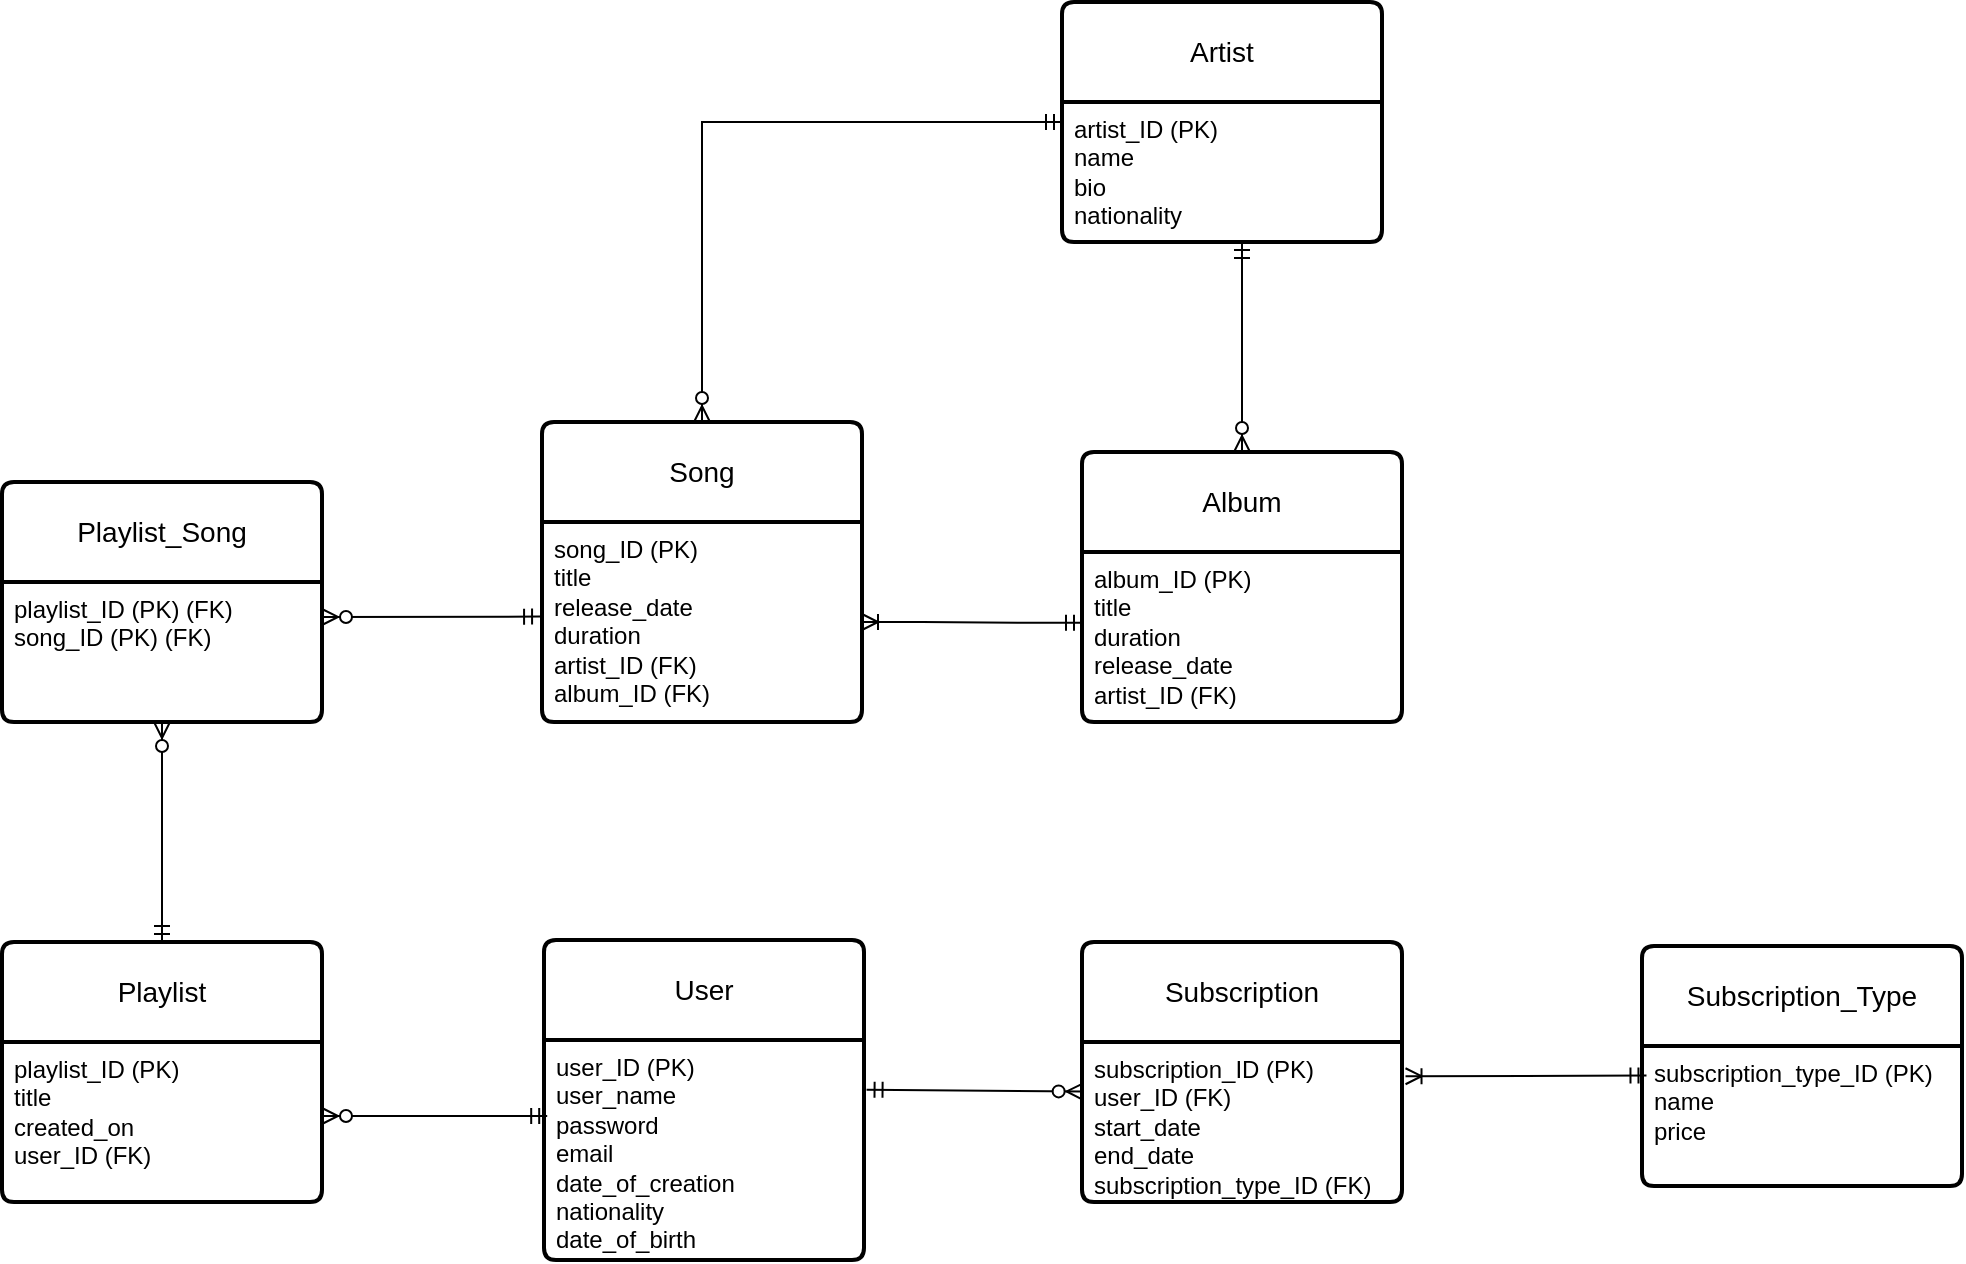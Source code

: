 <mxfile version="24.9.3">
  <diagram name="Page-1" id="ZGQT1D6EYQNVwvctGvdy">
    <mxGraphModel dx="819" dy="447" grid="1" gridSize="10" guides="1" tooltips="1" connect="1" arrows="1" fold="1" page="1" pageScale="1" pageWidth="850" pageHeight="1100" math="0" shadow="0">
      <root>
        <mxCell id="0" />
        <mxCell id="1" parent="0" />
        <mxCell id="TExF1Eow3FBrH_CrUCO0-14" value="User" style="swimlane;childLayout=stackLayout;horizontal=1;startSize=50;horizontalStack=0;rounded=1;fontSize=14;fontStyle=0;strokeWidth=2;resizeParent=0;resizeLast=1;shadow=0;dashed=0;align=center;arcSize=4;whiteSpace=wrap;html=1;" parent="1" vertex="1">
          <mxGeometry x="631" y="649" width="160" height="160" as="geometry">
            <mxRectangle x="631" y="649" width="70" height="50" as="alternateBounds" />
          </mxGeometry>
        </mxCell>
        <mxCell id="TExF1Eow3FBrH_CrUCO0-15" value="&lt;div&gt;user_ID (PK)&lt;/div&gt;&lt;div&gt;user_name&lt;/div&gt;&lt;div&gt;password&lt;/div&gt;&lt;div&gt;email&lt;/div&gt;&lt;div&gt;date_of_creation&lt;/div&gt;&lt;div&gt;nationality&lt;/div&gt;&lt;div&gt;date_of_birth&lt;/div&gt;" style="align=left;strokeColor=none;fillColor=none;spacingLeft=4;fontSize=12;verticalAlign=top;resizable=0;rotatable=0;part=1;html=1;" parent="TExF1Eow3FBrH_CrUCO0-14" vertex="1">
          <mxGeometry y="50" width="160" height="110" as="geometry" />
        </mxCell>
        <mxCell id="TExF1Eow3FBrH_CrUCO0-17" value="Song" style="swimlane;childLayout=stackLayout;horizontal=1;startSize=50;horizontalStack=0;rounded=1;fontSize=14;fontStyle=0;strokeWidth=2;resizeParent=0;resizeLast=1;shadow=0;dashed=0;align=center;arcSize=4;whiteSpace=wrap;html=1;" parent="1" vertex="1">
          <mxGeometry x="630" y="390" width="160" height="150" as="geometry" />
        </mxCell>
        <mxCell id="TExF1Eow3FBrH_CrUCO0-18" value="song_ID (PK)&lt;div&gt;title&lt;/div&gt;&lt;div&gt;release_date&lt;/div&gt;&lt;div&gt;duration&lt;/div&gt;&lt;div&gt;artist_ID (FK)&lt;/div&gt;&lt;div&gt;album_ID (FK)&lt;/div&gt;" style="align=left;strokeColor=none;fillColor=none;spacingLeft=4;fontSize=12;verticalAlign=top;resizable=0;rotatable=0;part=1;html=1;" parent="TExF1Eow3FBrH_CrUCO0-17" vertex="1">
          <mxGeometry y="50" width="160" height="100" as="geometry" />
        </mxCell>
        <mxCell id="TExF1Eow3FBrH_CrUCO0-20" value="Artist" style="swimlane;childLayout=stackLayout;horizontal=1;startSize=50;horizontalStack=0;rounded=1;fontSize=14;fontStyle=0;strokeWidth=2;resizeParent=0;resizeLast=1;shadow=0;dashed=0;align=center;arcSize=4;whiteSpace=wrap;html=1;" parent="1" vertex="1">
          <mxGeometry x="890" y="180" width="160" height="120" as="geometry" />
        </mxCell>
        <mxCell id="TExF1Eow3FBrH_CrUCO0-21" value="artist_ID (PK)&lt;div&gt;name&lt;/div&gt;&lt;div&gt;bio&lt;/div&gt;&lt;div&gt;nationality&lt;/div&gt;" style="align=left;strokeColor=none;fillColor=none;spacingLeft=4;fontSize=12;verticalAlign=top;resizable=0;rotatable=0;part=1;html=1;" parent="TExF1Eow3FBrH_CrUCO0-20" vertex="1">
          <mxGeometry y="50" width="160" height="70" as="geometry" />
        </mxCell>
        <mxCell id="TExF1Eow3FBrH_CrUCO0-22" value="Album" style="swimlane;childLayout=stackLayout;horizontal=1;startSize=50;horizontalStack=0;rounded=1;fontSize=14;fontStyle=0;strokeWidth=2;resizeParent=0;resizeLast=1;shadow=0;dashed=0;align=center;arcSize=4;whiteSpace=wrap;html=1;" parent="1" vertex="1">
          <mxGeometry x="900" y="405" width="160" height="135" as="geometry" />
        </mxCell>
        <mxCell id="TExF1Eow3FBrH_CrUCO0-23" value="album_ID (PK)&lt;div&gt;title&lt;/div&gt;&lt;div&gt;duration&lt;/div&gt;&lt;div&gt;release_date&lt;/div&gt;&lt;div&gt;artist_ID (FK)&lt;/div&gt;" style="align=left;strokeColor=none;fillColor=none;spacingLeft=4;fontSize=12;verticalAlign=top;resizable=0;rotatable=0;part=1;html=1;" parent="TExF1Eow3FBrH_CrUCO0-22" vertex="1">
          <mxGeometry y="50" width="160" height="85" as="geometry" />
        </mxCell>
        <mxCell id="TExF1Eow3FBrH_CrUCO0-26" value="" style="edgeStyle=entityRelationEdgeStyle;fontSize=12;html=1;endArrow=ERoneToMany;startArrow=ERmandOne;rounded=0;exitX=0;exitY=0.416;exitDx=0;exitDy=0;entryX=1;entryY=0.5;entryDx=0;entryDy=0;exitPerimeter=0;" parent="1" source="TExF1Eow3FBrH_CrUCO0-23" target="TExF1Eow3FBrH_CrUCO0-18" edge="1">
          <mxGeometry width="100" height="100" relative="1" as="geometry">
            <mxPoint x="780" y="520" as="sourcePoint" />
            <mxPoint x="880" y="420" as="targetPoint" />
          </mxGeometry>
        </mxCell>
        <mxCell id="TExF1Eow3FBrH_CrUCO0-27" value="" style="edgeStyle=orthogonalEdgeStyle;fontSize=12;html=1;endArrow=ERzeroToMany;startArrow=ERmandOne;rounded=0;entryX=0.5;entryY=0;entryDx=0;entryDy=0;" parent="1" target="TExF1Eow3FBrH_CrUCO0-22" edge="1">
          <mxGeometry width="100" height="100" relative="1" as="geometry">
            <mxPoint x="980" y="300" as="sourcePoint" />
            <mxPoint x="1130" y="530" as="targetPoint" />
            <Array as="points">
              <mxPoint x="980" y="300" />
            </Array>
          </mxGeometry>
        </mxCell>
        <mxCell id="TExF1Eow3FBrH_CrUCO0-28" value="Playlist" style="swimlane;childLayout=stackLayout;horizontal=1;startSize=50;horizontalStack=0;rounded=1;fontSize=14;fontStyle=0;strokeWidth=2;resizeParent=0;resizeLast=1;shadow=0;dashed=0;align=center;arcSize=4;whiteSpace=wrap;html=1;" parent="1" vertex="1">
          <mxGeometry x="360" y="650" width="160" height="130" as="geometry" />
        </mxCell>
        <mxCell id="TExF1Eow3FBrH_CrUCO0-29" value="playlist_ID (PK)&lt;div&gt;title&lt;/div&gt;&lt;div&gt;created_on&lt;/div&gt;&lt;div&gt;user_ID (FK)&lt;/div&gt;" style="align=left;strokeColor=none;fillColor=none;spacingLeft=4;fontSize=12;verticalAlign=top;resizable=0;rotatable=0;part=1;html=1;" parent="TExF1Eow3FBrH_CrUCO0-28" vertex="1">
          <mxGeometry y="50" width="160" height="80" as="geometry" />
        </mxCell>
        <mxCell id="TExF1Eow3FBrH_CrUCO0-31" value="" style="fontSize=12;html=1;endArrow=ERzeroToMany;startArrow=ERmandOne;rounded=0;edgeStyle=orthogonalEdgeStyle;exitX=0.01;exitY=0.345;exitDx=0;exitDy=0;exitPerimeter=0;" parent="1" source="TExF1Eow3FBrH_CrUCO0-15" edge="1">
          <mxGeometry width="100" height="100" relative="1" as="geometry">
            <mxPoint x="655" y="740" as="sourcePoint" />
            <mxPoint x="520" y="737" as="targetPoint" />
            <Array as="points" />
          </mxGeometry>
        </mxCell>
        <mxCell id="TExF1Eow3FBrH_CrUCO0-32" value="Subscription" style="swimlane;childLayout=stackLayout;horizontal=1;startSize=50;horizontalStack=0;rounded=1;fontSize=14;fontStyle=0;strokeWidth=2;resizeParent=0;resizeLast=1;shadow=0;dashed=0;align=center;arcSize=4;whiteSpace=wrap;html=1;" parent="1" vertex="1">
          <mxGeometry x="900" y="650" width="160" height="130" as="geometry" />
        </mxCell>
        <mxCell id="TExF1Eow3FBrH_CrUCO0-33" value="subscription_ID (PK)&lt;div&gt;user_ID (FK)&lt;/div&gt;&lt;div&gt;start_date&lt;/div&gt;&lt;div&gt;end_date&lt;/div&gt;&lt;div&gt;subscription_type_ID (FK)&lt;/div&gt;" style="align=left;strokeColor=none;fillColor=none;spacingLeft=4;fontSize=12;verticalAlign=top;resizable=0;rotatable=0;part=1;html=1;" parent="TExF1Eow3FBrH_CrUCO0-32" vertex="1">
          <mxGeometry y="50" width="160" height="80" as="geometry" />
        </mxCell>
        <mxCell id="-d9jePd-C0OHCfDI-rgQ-1" value="" style="fontSize=12;html=1;endArrow=ERzeroToMany;startArrow=ERmandOne;rounded=0;entryX=0.002;entryY=0.31;entryDx=0;entryDy=0;exitX=1.008;exitY=0.226;exitDx=0;exitDy=0;exitPerimeter=0;entryPerimeter=0;" parent="1" source="TExF1Eow3FBrH_CrUCO0-15" target="TExF1Eow3FBrH_CrUCO0-33" edge="1">
          <mxGeometry width="100" height="100" relative="1" as="geometry">
            <mxPoint x="520" y="993" as="sourcePoint" />
            <mxPoint x="578" y="1010" as="targetPoint" />
          </mxGeometry>
        </mxCell>
        <mxCell id="lLn4cX0-2n4NIjjHmInJ-1" value="Subscription_Type" style="swimlane;childLayout=stackLayout;horizontal=1;startSize=50;horizontalStack=0;rounded=1;fontSize=14;fontStyle=0;strokeWidth=2;resizeParent=0;resizeLast=1;shadow=0;dashed=0;align=center;arcSize=4;whiteSpace=wrap;html=1;" parent="1" vertex="1">
          <mxGeometry x="1180" y="652" width="160" height="120" as="geometry" />
        </mxCell>
        <mxCell id="lLn4cX0-2n4NIjjHmInJ-2" value="subscription_type_ID (PK)&lt;div&gt;name&lt;/div&gt;&lt;div&gt;price&lt;/div&gt;" style="align=left;strokeColor=none;fillColor=none;spacingLeft=4;fontSize=12;verticalAlign=top;resizable=0;rotatable=0;part=1;html=1;" parent="lLn4cX0-2n4NIjjHmInJ-1" vertex="1">
          <mxGeometry y="50" width="160" height="70" as="geometry" />
        </mxCell>
        <mxCell id="lLn4cX0-2n4NIjjHmInJ-4" value="" style="fontSize=12;html=1;endArrow=ERoneToMany;startArrow=ERmandOne;rounded=0;entryX=1.011;entryY=0.214;entryDx=0;entryDy=0;exitX=0.014;exitY=0.211;exitDx=0;exitDy=0;exitPerimeter=0;entryPerimeter=0;" parent="1" source="lLn4cX0-2n4NIjjHmInJ-2" target="TExF1Eow3FBrH_CrUCO0-33" edge="1">
          <mxGeometry width="100" height="100" relative="1" as="geometry">
            <mxPoint x="890" y="960" as="sourcePoint" />
            <mxPoint x="820" y="970" as="targetPoint" />
          </mxGeometry>
        </mxCell>
        <mxCell id="OeJZVBYYuw-1wiTgj99A-2" value="Playlist_Song" style="swimlane;childLayout=stackLayout;horizontal=1;startSize=50;horizontalStack=0;rounded=1;fontSize=14;fontStyle=0;strokeWidth=2;resizeParent=0;resizeLast=1;shadow=0;dashed=0;align=center;arcSize=4;whiteSpace=wrap;html=1;" parent="1" vertex="1">
          <mxGeometry x="360" y="420" width="160" height="120" as="geometry" />
        </mxCell>
        <mxCell id="OeJZVBYYuw-1wiTgj99A-3" value="playlist_ID (PK) (FK)&lt;br&gt;song_ID (PK) (FK)" style="align=left;strokeColor=none;fillColor=none;spacingLeft=4;fontSize=12;verticalAlign=top;resizable=0;rotatable=0;part=1;html=1;" parent="OeJZVBYYuw-1wiTgj99A-2" vertex="1">
          <mxGeometry y="50" width="160" height="70" as="geometry" />
        </mxCell>
        <mxCell id="OeJZVBYYuw-1wiTgj99A-6" value="" style="edgeStyle=orthogonalEdgeStyle;fontSize=12;html=1;endArrow=ERzeroToMany;startArrow=ERmandOne;rounded=0;entryX=0.5;entryY=1;entryDx=0;entryDy=0;exitX=0.5;exitY=0;exitDx=0;exitDy=0;" parent="1" source="TExF1Eow3FBrH_CrUCO0-28" target="OeJZVBYYuw-1wiTgj99A-3" edge="1">
          <mxGeometry width="100" height="100" relative="1" as="geometry">
            <mxPoint x="540" y="734.04" as="sourcePoint" />
            <mxPoint x="542.08" y="520.01" as="targetPoint" />
            <Array as="points">
              <mxPoint x="440" y="590" />
              <mxPoint x="440" y="590" />
            </Array>
          </mxGeometry>
        </mxCell>
        <mxCell id="OeJZVBYYuw-1wiTgj99A-7" value="" style="fontSize=12;html=1;endArrow=ERzeroToMany;startArrow=ERmandOne;rounded=0;entryX=1;entryY=0.25;entryDx=0;entryDy=0;exitX=-0.006;exitY=0.473;exitDx=0;exitDy=0;exitPerimeter=0;" parent="1" source="TExF1Eow3FBrH_CrUCO0-18" target="OeJZVBYYuw-1wiTgj99A-3" edge="1">
          <mxGeometry width="100" height="100" relative="1" as="geometry">
            <mxPoint x="590" y="450" as="sourcePoint" />
            <mxPoint x="650" y="350" as="targetPoint" />
          </mxGeometry>
        </mxCell>
        <mxCell id="jNaG5KW6tlKVzOO-jbQk-2" value="" style="edgeStyle=orthogonalEdgeStyle;fontSize=12;html=1;endArrow=ERzeroToMany;startArrow=ERmandOne;rounded=0;entryX=0.5;entryY=0;entryDx=0;entryDy=0;exitX=0;exitY=0.5;exitDx=0;exitDy=0;" edge="1" parent="1" source="TExF1Eow3FBrH_CrUCO0-20" target="TExF1Eow3FBrH_CrUCO0-17">
          <mxGeometry width="100" height="100" relative="1" as="geometry">
            <mxPoint x="870" y="220" as="sourcePoint" />
            <mxPoint x="690" y="370" as="targetPoint" />
          </mxGeometry>
        </mxCell>
      </root>
    </mxGraphModel>
  </diagram>
</mxfile>
